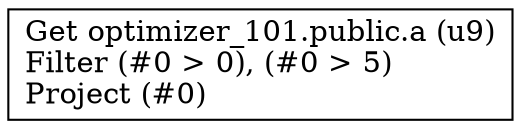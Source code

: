 digraph G {
    node0 [shape = record, label="Get optimizer_101.public.a (u9)\lFilter (#0 \> 0), (#0 \> 5)\lProject (#0)\l"]
}
